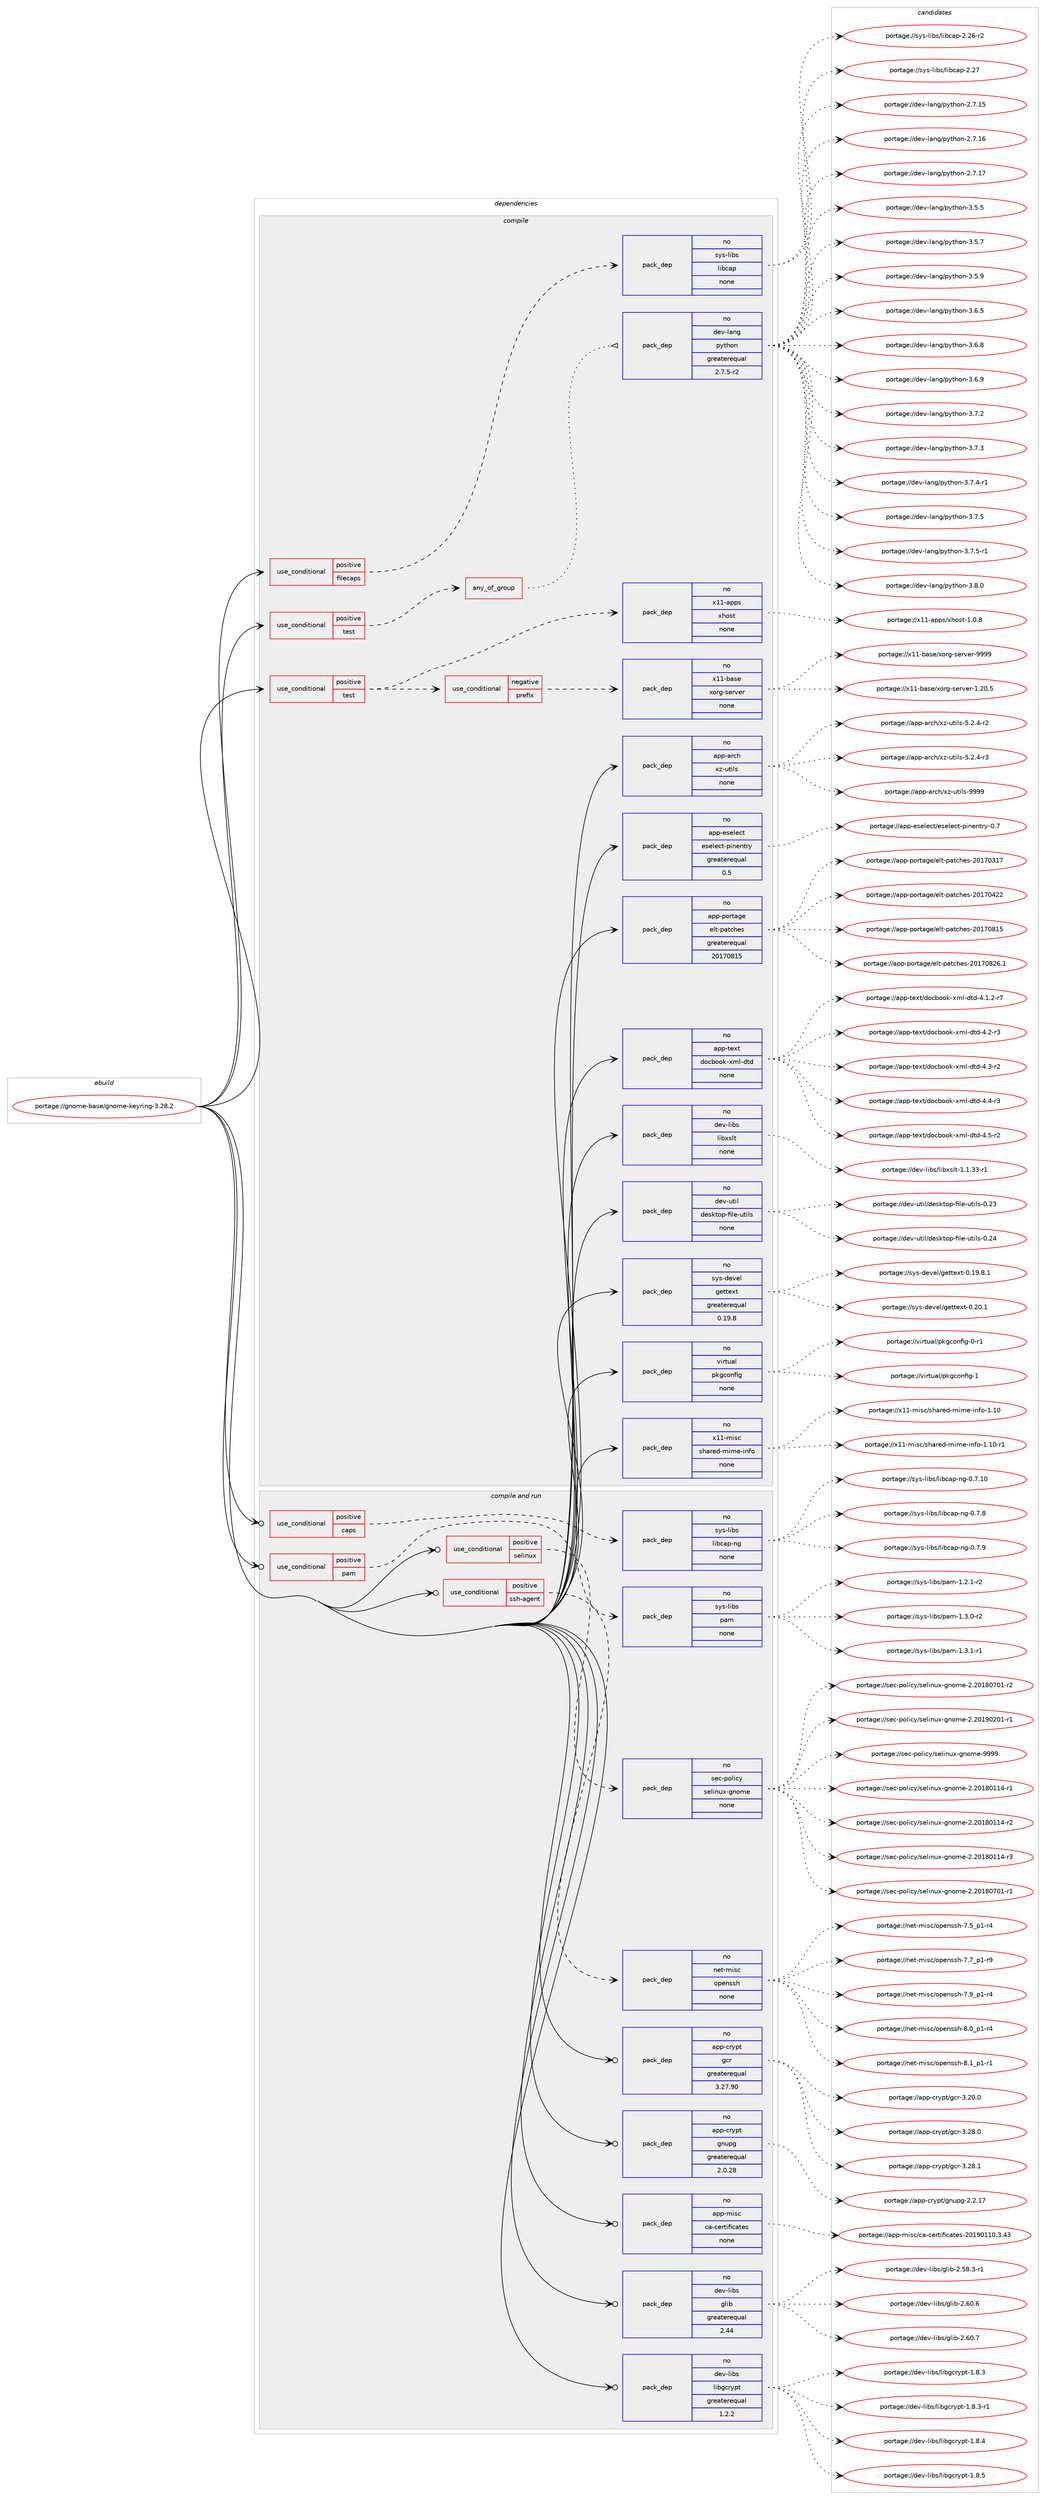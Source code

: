 digraph prolog {

# *************
# Graph options
# *************

newrank=true;
concentrate=true;
compound=true;
graph [rankdir=LR,fontname=Helvetica,fontsize=10,ranksep=1.5];#, ranksep=2.5, nodesep=0.2];
edge  [arrowhead=vee];
node  [fontname=Helvetica,fontsize=10];

# **********
# The ebuild
# **********

subgraph cluster_leftcol {
color=gray;
label=<<i>ebuild</i>>;
id [label="portage://gnome-base/gnome-keyring-3.28.2", color=red, width=4, href="../gnome-base/gnome-keyring-3.28.2.svg"];
}

# ****************
# The dependencies
# ****************

subgraph cluster_midcol {
color=gray;
label=<<i>dependencies</i>>;
subgraph cluster_compile {
fillcolor="#eeeeee";
style=filled;
label=<<i>compile</i>>;
subgraph cond74019 {
dependency278607 [label=<<TABLE BORDER="0" CELLBORDER="1" CELLSPACING="0" CELLPADDING="4"><TR><TD ROWSPAN="3" CELLPADDING="10">use_conditional</TD></TR><TR><TD>positive</TD></TR><TR><TD>filecaps</TD></TR></TABLE>>, shape=none, color=red];
subgraph pack200533 {
dependency278608 [label=<<TABLE BORDER="0" CELLBORDER="1" CELLSPACING="0" CELLPADDING="4" WIDTH="220"><TR><TD ROWSPAN="6" CELLPADDING="30">pack_dep</TD></TR><TR><TD WIDTH="110">no</TD></TR><TR><TD>sys-libs</TD></TR><TR><TD>libcap</TD></TR><TR><TD>none</TD></TR><TR><TD></TD></TR></TABLE>>, shape=none, color=blue];
}
dependency278607:e -> dependency278608:w [weight=20,style="dashed",arrowhead="vee"];
}
id:e -> dependency278607:w [weight=20,style="solid",arrowhead="vee"];
subgraph cond74020 {
dependency278609 [label=<<TABLE BORDER="0" CELLBORDER="1" CELLSPACING="0" CELLPADDING="4"><TR><TD ROWSPAN="3" CELLPADDING="10">use_conditional</TD></TR><TR><TD>positive</TD></TR><TR><TD>test</TD></TR></TABLE>>, shape=none, color=red];
subgraph any3977 {
dependency278610 [label=<<TABLE BORDER="0" CELLBORDER="1" CELLSPACING="0" CELLPADDING="4"><TR><TD CELLPADDING="10">any_of_group</TD></TR></TABLE>>, shape=none, color=red];subgraph pack200534 {
dependency278611 [label=<<TABLE BORDER="0" CELLBORDER="1" CELLSPACING="0" CELLPADDING="4" WIDTH="220"><TR><TD ROWSPAN="6" CELLPADDING="30">pack_dep</TD></TR><TR><TD WIDTH="110">no</TD></TR><TR><TD>dev-lang</TD></TR><TR><TD>python</TD></TR><TR><TD>greaterequal</TD></TR><TR><TD>2.7.5-r2</TD></TR></TABLE>>, shape=none, color=blue];
}
dependency278610:e -> dependency278611:w [weight=20,style="dotted",arrowhead="oinv"];
}
dependency278609:e -> dependency278610:w [weight=20,style="dashed",arrowhead="vee"];
}
id:e -> dependency278609:w [weight=20,style="solid",arrowhead="vee"];
subgraph cond74021 {
dependency278612 [label=<<TABLE BORDER="0" CELLBORDER="1" CELLSPACING="0" CELLPADDING="4"><TR><TD ROWSPAN="3" CELLPADDING="10">use_conditional</TD></TR><TR><TD>positive</TD></TR><TR><TD>test</TD></TR></TABLE>>, shape=none, color=red];
subgraph cond74022 {
dependency278613 [label=<<TABLE BORDER="0" CELLBORDER="1" CELLSPACING="0" CELLPADDING="4"><TR><TD ROWSPAN="3" CELLPADDING="10">use_conditional</TD></TR><TR><TD>negative</TD></TR><TR><TD>prefix</TD></TR></TABLE>>, shape=none, color=red];
subgraph pack200535 {
dependency278614 [label=<<TABLE BORDER="0" CELLBORDER="1" CELLSPACING="0" CELLPADDING="4" WIDTH="220"><TR><TD ROWSPAN="6" CELLPADDING="30">pack_dep</TD></TR><TR><TD WIDTH="110">no</TD></TR><TR><TD>x11-base</TD></TR><TR><TD>xorg-server</TD></TR><TR><TD>none</TD></TR><TR><TD></TD></TR></TABLE>>, shape=none, color=blue];
}
dependency278613:e -> dependency278614:w [weight=20,style="dashed",arrowhead="vee"];
}
dependency278612:e -> dependency278613:w [weight=20,style="dashed",arrowhead="vee"];
subgraph pack200536 {
dependency278615 [label=<<TABLE BORDER="0" CELLBORDER="1" CELLSPACING="0" CELLPADDING="4" WIDTH="220"><TR><TD ROWSPAN="6" CELLPADDING="30">pack_dep</TD></TR><TR><TD WIDTH="110">no</TD></TR><TR><TD>x11-apps</TD></TR><TR><TD>xhost</TD></TR><TR><TD>none</TD></TR><TR><TD></TD></TR></TABLE>>, shape=none, color=blue];
}
dependency278612:e -> dependency278615:w [weight=20,style="dashed",arrowhead="vee"];
}
id:e -> dependency278612:w [weight=20,style="solid",arrowhead="vee"];
subgraph pack200537 {
dependency278616 [label=<<TABLE BORDER="0" CELLBORDER="1" CELLSPACING="0" CELLPADDING="4" WIDTH="220"><TR><TD ROWSPAN="6" CELLPADDING="30">pack_dep</TD></TR><TR><TD WIDTH="110">no</TD></TR><TR><TD>app-arch</TD></TR><TR><TD>xz-utils</TD></TR><TR><TD>none</TD></TR><TR><TD></TD></TR></TABLE>>, shape=none, color=blue];
}
id:e -> dependency278616:w [weight=20,style="solid",arrowhead="vee"];
subgraph pack200538 {
dependency278617 [label=<<TABLE BORDER="0" CELLBORDER="1" CELLSPACING="0" CELLPADDING="4" WIDTH="220"><TR><TD ROWSPAN="6" CELLPADDING="30">pack_dep</TD></TR><TR><TD WIDTH="110">no</TD></TR><TR><TD>app-eselect</TD></TR><TR><TD>eselect-pinentry</TD></TR><TR><TD>greaterequal</TD></TR><TR><TD>0.5</TD></TR></TABLE>>, shape=none, color=blue];
}
id:e -> dependency278617:w [weight=20,style="solid",arrowhead="vee"];
subgraph pack200539 {
dependency278618 [label=<<TABLE BORDER="0" CELLBORDER="1" CELLSPACING="0" CELLPADDING="4" WIDTH="220"><TR><TD ROWSPAN="6" CELLPADDING="30">pack_dep</TD></TR><TR><TD WIDTH="110">no</TD></TR><TR><TD>app-portage</TD></TR><TR><TD>elt-patches</TD></TR><TR><TD>greaterequal</TD></TR><TR><TD>20170815</TD></TR></TABLE>>, shape=none, color=blue];
}
id:e -> dependency278618:w [weight=20,style="solid",arrowhead="vee"];
subgraph pack200540 {
dependency278619 [label=<<TABLE BORDER="0" CELLBORDER="1" CELLSPACING="0" CELLPADDING="4" WIDTH="220"><TR><TD ROWSPAN="6" CELLPADDING="30">pack_dep</TD></TR><TR><TD WIDTH="110">no</TD></TR><TR><TD>app-text</TD></TR><TR><TD>docbook-xml-dtd</TD></TR><TR><TD>none</TD></TR><TR><TD></TD></TR></TABLE>>, shape=none, color=blue];
}
id:e -> dependency278619:w [weight=20,style="solid",arrowhead="vee"];
subgraph pack200541 {
dependency278620 [label=<<TABLE BORDER="0" CELLBORDER="1" CELLSPACING="0" CELLPADDING="4" WIDTH="220"><TR><TD ROWSPAN="6" CELLPADDING="30">pack_dep</TD></TR><TR><TD WIDTH="110">no</TD></TR><TR><TD>dev-libs</TD></TR><TR><TD>libxslt</TD></TR><TR><TD>none</TD></TR><TR><TD></TD></TR></TABLE>>, shape=none, color=blue];
}
id:e -> dependency278620:w [weight=20,style="solid",arrowhead="vee"];
subgraph pack200542 {
dependency278621 [label=<<TABLE BORDER="0" CELLBORDER="1" CELLSPACING="0" CELLPADDING="4" WIDTH="220"><TR><TD ROWSPAN="6" CELLPADDING="30">pack_dep</TD></TR><TR><TD WIDTH="110">no</TD></TR><TR><TD>dev-util</TD></TR><TR><TD>desktop-file-utils</TD></TR><TR><TD>none</TD></TR><TR><TD></TD></TR></TABLE>>, shape=none, color=blue];
}
id:e -> dependency278621:w [weight=20,style="solid",arrowhead="vee"];
subgraph pack200543 {
dependency278622 [label=<<TABLE BORDER="0" CELLBORDER="1" CELLSPACING="0" CELLPADDING="4" WIDTH="220"><TR><TD ROWSPAN="6" CELLPADDING="30">pack_dep</TD></TR><TR><TD WIDTH="110">no</TD></TR><TR><TD>sys-devel</TD></TR><TR><TD>gettext</TD></TR><TR><TD>greaterequal</TD></TR><TR><TD>0.19.8</TD></TR></TABLE>>, shape=none, color=blue];
}
id:e -> dependency278622:w [weight=20,style="solid",arrowhead="vee"];
subgraph pack200544 {
dependency278623 [label=<<TABLE BORDER="0" CELLBORDER="1" CELLSPACING="0" CELLPADDING="4" WIDTH="220"><TR><TD ROWSPAN="6" CELLPADDING="30">pack_dep</TD></TR><TR><TD WIDTH="110">no</TD></TR><TR><TD>virtual</TD></TR><TR><TD>pkgconfig</TD></TR><TR><TD>none</TD></TR><TR><TD></TD></TR></TABLE>>, shape=none, color=blue];
}
id:e -> dependency278623:w [weight=20,style="solid",arrowhead="vee"];
subgraph pack200545 {
dependency278624 [label=<<TABLE BORDER="0" CELLBORDER="1" CELLSPACING="0" CELLPADDING="4" WIDTH="220"><TR><TD ROWSPAN="6" CELLPADDING="30">pack_dep</TD></TR><TR><TD WIDTH="110">no</TD></TR><TR><TD>x11-misc</TD></TR><TR><TD>shared-mime-info</TD></TR><TR><TD>none</TD></TR><TR><TD></TD></TR></TABLE>>, shape=none, color=blue];
}
id:e -> dependency278624:w [weight=20,style="solid",arrowhead="vee"];
}
subgraph cluster_compileandrun {
fillcolor="#eeeeee";
style=filled;
label=<<i>compile and run</i>>;
subgraph cond74023 {
dependency278625 [label=<<TABLE BORDER="0" CELLBORDER="1" CELLSPACING="0" CELLPADDING="4"><TR><TD ROWSPAN="3" CELLPADDING="10">use_conditional</TD></TR><TR><TD>positive</TD></TR><TR><TD>caps</TD></TR></TABLE>>, shape=none, color=red];
subgraph pack200546 {
dependency278626 [label=<<TABLE BORDER="0" CELLBORDER="1" CELLSPACING="0" CELLPADDING="4" WIDTH="220"><TR><TD ROWSPAN="6" CELLPADDING="30">pack_dep</TD></TR><TR><TD WIDTH="110">no</TD></TR><TR><TD>sys-libs</TD></TR><TR><TD>libcap-ng</TD></TR><TR><TD>none</TD></TR><TR><TD></TD></TR></TABLE>>, shape=none, color=blue];
}
dependency278625:e -> dependency278626:w [weight=20,style="dashed",arrowhead="vee"];
}
id:e -> dependency278625:w [weight=20,style="solid",arrowhead="odotvee"];
subgraph cond74024 {
dependency278627 [label=<<TABLE BORDER="0" CELLBORDER="1" CELLSPACING="0" CELLPADDING="4"><TR><TD ROWSPAN="3" CELLPADDING="10">use_conditional</TD></TR><TR><TD>positive</TD></TR><TR><TD>pam</TD></TR></TABLE>>, shape=none, color=red];
subgraph pack200547 {
dependency278628 [label=<<TABLE BORDER="0" CELLBORDER="1" CELLSPACING="0" CELLPADDING="4" WIDTH="220"><TR><TD ROWSPAN="6" CELLPADDING="30">pack_dep</TD></TR><TR><TD WIDTH="110">no</TD></TR><TR><TD>sys-libs</TD></TR><TR><TD>pam</TD></TR><TR><TD>none</TD></TR><TR><TD></TD></TR></TABLE>>, shape=none, color=blue];
}
dependency278627:e -> dependency278628:w [weight=20,style="dashed",arrowhead="vee"];
}
id:e -> dependency278627:w [weight=20,style="solid",arrowhead="odotvee"];
subgraph cond74025 {
dependency278629 [label=<<TABLE BORDER="0" CELLBORDER="1" CELLSPACING="0" CELLPADDING="4"><TR><TD ROWSPAN="3" CELLPADDING="10">use_conditional</TD></TR><TR><TD>positive</TD></TR><TR><TD>selinux</TD></TR></TABLE>>, shape=none, color=red];
subgraph pack200548 {
dependency278630 [label=<<TABLE BORDER="0" CELLBORDER="1" CELLSPACING="0" CELLPADDING="4" WIDTH="220"><TR><TD ROWSPAN="6" CELLPADDING="30">pack_dep</TD></TR><TR><TD WIDTH="110">no</TD></TR><TR><TD>sec-policy</TD></TR><TR><TD>selinux-gnome</TD></TR><TR><TD>none</TD></TR><TR><TD></TD></TR></TABLE>>, shape=none, color=blue];
}
dependency278629:e -> dependency278630:w [weight=20,style="dashed",arrowhead="vee"];
}
id:e -> dependency278629:w [weight=20,style="solid",arrowhead="odotvee"];
subgraph cond74026 {
dependency278631 [label=<<TABLE BORDER="0" CELLBORDER="1" CELLSPACING="0" CELLPADDING="4"><TR><TD ROWSPAN="3" CELLPADDING="10">use_conditional</TD></TR><TR><TD>positive</TD></TR><TR><TD>ssh-agent</TD></TR></TABLE>>, shape=none, color=red];
subgraph pack200549 {
dependency278632 [label=<<TABLE BORDER="0" CELLBORDER="1" CELLSPACING="0" CELLPADDING="4" WIDTH="220"><TR><TD ROWSPAN="6" CELLPADDING="30">pack_dep</TD></TR><TR><TD WIDTH="110">no</TD></TR><TR><TD>net-misc</TD></TR><TR><TD>openssh</TD></TR><TR><TD>none</TD></TR><TR><TD></TD></TR></TABLE>>, shape=none, color=blue];
}
dependency278631:e -> dependency278632:w [weight=20,style="dashed",arrowhead="vee"];
}
id:e -> dependency278631:w [weight=20,style="solid",arrowhead="odotvee"];
subgraph pack200550 {
dependency278633 [label=<<TABLE BORDER="0" CELLBORDER="1" CELLSPACING="0" CELLPADDING="4" WIDTH="220"><TR><TD ROWSPAN="6" CELLPADDING="30">pack_dep</TD></TR><TR><TD WIDTH="110">no</TD></TR><TR><TD>app-crypt</TD></TR><TR><TD>gcr</TD></TR><TR><TD>greaterequal</TD></TR><TR><TD>3.27.90</TD></TR></TABLE>>, shape=none, color=blue];
}
id:e -> dependency278633:w [weight=20,style="solid",arrowhead="odotvee"];
subgraph pack200551 {
dependency278634 [label=<<TABLE BORDER="0" CELLBORDER="1" CELLSPACING="0" CELLPADDING="4" WIDTH="220"><TR><TD ROWSPAN="6" CELLPADDING="30">pack_dep</TD></TR><TR><TD WIDTH="110">no</TD></TR><TR><TD>app-crypt</TD></TR><TR><TD>gnupg</TD></TR><TR><TD>greaterequal</TD></TR><TR><TD>2.0.28</TD></TR></TABLE>>, shape=none, color=blue];
}
id:e -> dependency278634:w [weight=20,style="solid",arrowhead="odotvee"];
subgraph pack200552 {
dependency278635 [label=<<TABLE BORDER="0" CELLBORDER="1" CELLSPACING="0" CELLPADDING="4" WIDTH="220"><TR><TD ROWSPAN="6" CELLPADDING="30">pack_dep</TD></TR><TR><TD WIDTH="110">no</TD></TR><TR><TD>app-misc</TD></TR><TR><TD>ca-certificates</TD></TR><TR><TD>none</TD></TR><TR><TD></TD></TR></TABLE>>, shape=none, color=blue];
}
id:e -> dependency278635:w [weight=20,style="solid",arrowhead="odotvee"];
subgraph pack200553 {
dependency278636 [label=<<TABLE BORDER="0" CELLBORDER="1" CELLSPACING="0" CELLPADDING="4" WIDTH="220"><TR><TD ROWSPAN="6" CELLPADDING="30">pack_dep</TD></TR><TR><TD WIDTH="110">no</TD></TR><TR><TD>dev-libs</TD></TR><TR><TD>glib</TD></TR><TR><TD>greaterequal</TD></TR><TR><TD>2.44</TD></TR></TABLE>>, shape=none, color=blue];
}
id:e -> dependency278636:w [weight=20,style="solid",arrowhead="odotvee"];
subgraph pack200554 {
dependency278637 [label=<<TABLE BORDER="0" CELLBORDER="1" CELLSPACING="0" CELLPADDING="4" WIDTH="220"><TR><TD ROWSPAN="6" CELLPADDING="30">pack_dep</TD></TR><TR><TD WIDTH="110">no</TD></TR><TR><TD>dev-libs</TD></TR><TR><TD>libgcrypt</TD></TR><TR><TD>greaterequal</TD></TR><TR><TD>1.2.2</TD></TR></TABLE>>, shape=none, color=blue];
}
id:e -> dependency278637:w [weight=20,style="solid",arrowhead="odotvee"];
}
subgraph cluster_run {
fillcolor="#eeeeee";
style=filled;
label=<<i>run</i>>;
}
}

# **************
# The candidates
# **************

subgraph cluster_choices {
rank=same;
color=gray;
label=<<i>candidates</i>>;

subgraph choice200533 {
color=black;
nodesep=1;
choiceportage11512111545108105981154710810598999711245504650544511450 [label="portage://sys-libs/libcap-2.26-r2", color=red, width=4,href="../sys-libs/libcap-2.26-r2.svg"];
choiceportage1151211154510810598115471081059899971124550465055 [label="portage://sys-libs/libcap-2.27", color=red, width=4,href="../sys-libs/libcap-2.27.svg"];
dependency278608:e -> choiceportage11512111545108105981154710810598999711245504650544511450:w [style=dotted,weight="100"];
dependency278608:e -> choiceportage1151211154510810598115471081059899971124550465055:w [style=dotted,weight="100"];
}
subgraph choice200534 {
color=black;
nodesep=1;
choiceportage10010111845108971101034711212111610411111045504655464953 [label="portage://dev-lang/python-2.7.15", color=red, width=4,href="../dev-lang/python-2.7.15.svg"];
choiceportage10010111845108971101034711212111610411111045504655464954 [label="portage://dev-lang/python-2.7.16", color=red, width=4,href="../dev-lang/python-2.7.16.svg"];
choiceportage10010111845108971101034711212111610411111045504655464955 [label="portage://dev-lang/python-2.7.17", color=red, width=4,href="../dev-lang/python-2.7.17.svg"];
choiceportage100101118451089711010347112121116104111110455146534653 [label="portage://dev-lang/python-3.5.5", color=red, width=4,href="../dev-lang/python-3.5.5.svg"];
choiceportage100101118451089711010347112121116104111110455146534655 [label="portage://dev-lang/python-3.5.7", color=red, width=4,href="../dev-lang/python-3.5.7.svg"];
choiceportage100101118451089711010347112121116104111110455146534657 [label="portage://dev-lang/python-3.5.9", color=red, width=4,href="../dev-lang/python-3.5.9.svg"];
choiceportage100101118451089711010347112121116104111110455146544653 [label="portage://dev-lang/python-3.6.5", color=red, width=4,href="../dev-lang/python-3.6.5.svg"];
choiceportage100101118451089711010347112121116104111110455146544656 [label="portage://dev-lang/python-3.6.8", color=red, width=4,href="../dev-lang/python-3.6.8.svg"];
choiceportage100101118451089711010347112121116104111110455146544657 [label="portage://dev-lang/python-3.6.9", color=red, width=4,href="../dev-lang/python-3.6.9.svg"];
choiceportage100101118451089711010347112121116104111110455146554650 [label="portage://dev-lang/python-3.7.2", color=red, width=4,href="../dev-lang/python-3.7.2.svg"];
choiceportage100101118451089711010347112121116104111110455146554651 [label="portage://dev-lang/python-3.7.3", color=red, width=4,href="../dev-lang/python-3.7.3.svg"];
choiceportage1001011184510897110103471121211161041111104551465546524511449 [label="portage://dev-lang/python-3.7.4-r1", color=red, width=4,href="../dev-lang/python-3.7.4-r1.svg"];
choiceportage100101118451089711010347112121116104111110455146554653 [label="portage://dev-lang/python-3.7.5", color=red, width=4,href="../dev-lang/python-3.7.5.svg"];
choiceportage1001011184510897110103471121211161041111104551465546534511449 [label="portage://dev-lang/python-3.7.5-r1", color=red, width=4,href="../dev-lang/python-3.7.5-r1.svg"];
choiceportage100101118451089711010347112121116104111110455146564648 [label="portage://dev-lang/python-3.8.0", color=red, width=4,href="../dev-lang/python-3.8.0.svg"];
dependency278611:e -> choiceportage10010111845108971101034711212111610411111045504655464953:w [style=dotted,weight="100"];
dependency278611:e -> choiceportage10010111845108971101034711212111610411111045504655464954:w [style=dotted,weight="100"];
dependency278611:e -> choiceportage10010111845108971101034711212111610411111045504655464955:w [style=dotted,weight="100"];
dependency278611:e -> choiceportage100101118451089711010347112121116104111110455146534653:w [style=dotted,weight="100"];
dependency278611:e -> choiceportage100101118451089711010347112121116104111110455146534655:w [style=dotted,weight="100"];
dependency278611:e -> choiceportage100101118451089711010347112121116104111110455146534657:w [style=dotted,weight="100"];
dependency278611:e -> choiceportage100101118451089711010347112121116104111110455146544653:w [style=dotted,weight="100"];
dependency278611:e -> choiceportage100101118451089711010347112121116104111110455146544656:w [style=dotted,weight="100"];
dependency278611:e -> choiceportage100101118451089711010347112121116104111110455146544657:w [style=dotted,weight="100"];
dependency278611:e -> choiceportage100101118451089711010347112121116104111110455146554650:w [style=dotted,weight="100"];
dependency278611:e -> choiceportage100101118451089711010347112121116104111110455146554651:w [style=dotted,weight="100"];
dependency278611:e -> choiceportage1001011184510897110103471121211161041111104551465546524511449:w [style=dotted,weight="100"];
dependency278611:e -> choiceportage100101118451089711010347112121116104111110455146554653:w [style=dotted,weight="100"];
dependency278611:e -> choiceportage1001011184510897110103471121211161041111104551465546534511449:w [style=dotted,weight="100"];
dependency278611:e -> choiceportage100101118451089711010347112121116104111110455146564648:w [style=dotted,weight="100"];
}
subgraph choice200535 {
color=black;
nodesep=1;
choiceportage1204949459897115101471201111141034511510111411810111445494650484653 [label="portage://x11-base/xorg-server-1.20.5", color=red, width=4,href="../x11-base/xorg-server-1.20.5.svg"];
choiceportage120494945989711510147120111114103451151011141181011144557575757 [label="portage://x11-base/xorg-server-9999", color=red, width=4,href="../x11-base/xorg-server-9999.svg"];
dependency278614:e -> choiceportage1204949459897115101471201111141034511510111411810111445494650484653:w [style=dotted,weight="100"];
dependency278614:e -> choiceportage120494945989711510147120111114103451151011141181011144557575757:w [style=dotted,weight="100"];
}
subgraph choice200536 {
color=black;
nodesep=1;
choiceportage1204949459711211211547120104111115116454946484656 [label="portage://x11-apps/xhost-1.0.8", color=red, width=4,href="../x11-apps/xhost-1.0.8.svg"];
dependency278615:e -> choiceportage1204949459711211211547120104111115116454946484656:w [style=dotted,weight="100"];
}
subgraph choice200537 {
color=black;
nodesep=1;
choiceportage9711211245971149910447120122451171161051081154553465046524511450 [label="portage://app-arch/xz-utils-5.2.4-r2", color=red, width=4,href="../app-arch/xz-utils-5.2.4-r2.svg"];
choiceportage9711211245971149910447120122451171161051081154553465046524511451 [label="portage://app-arch/xz-utils-5.2.4-r3", color=red, width=4,href="../app-arch/xz-utils-5.2.4-r3.svg"];
choiceportage9711211245971149910447120122451171161051081154557575757 [label="portage://app-arch/xz-utils-9999", color=red, width=4,href="../app-arch/xz-utils-9999.svg"];
dependency278616:e -> choiceportage9711211245971149910447120122451171161051081154553465046524511450:w [style=dotted,weight="100"];
dependency278616:e -> choiceportage9711211245971149910447120122451171161051081154553465046524511451:w [style=dotted,weight="100"];
dependency278616:e -> choiceportage9711211245971149910447120122451171161051081154557575757:w [style=dotted,weight="100"];
}
subgraph choice200538 {
color=black;
nodesep=1;
choiceportage97112112451011151011081019911647101115101108101991164511210511010111011611412145484655 [label="portage://app-eselect/eselect-pinentry-0.7", color=red, width=4,href="../app-eselect/eselect-pinentry-0.7.svg"];
dependency278617:e -> choiceportage97112112451011151011081019911647101115101108101991164511210511010111011611412145484655:w [style=dotted,weight="100"];
}
subgraph choice200539 {
color=black;
nodesep=1;
choiceportage97112112451121111141169710310147101108116451129711699104101115455048495548514955 [label="portage://app-portage/elt-patches-20170317", color=red, width=4,href="../app-portage/elt-patches-20170317.svg"];
choiceportage97112112451121111141169710310147101108116451129711699104101115455048495548525050 [label="portage://app-portage/elt-patches-20170422", color=red, width=4,href="../app-portage/elt-patches-20170422.svg"];
choiceportage97112112451121111141169710310147101108116451129711699104101115455048495548564953 [label="portage://app-portage/elt-patches-20170815", color=red, width=4,href="../app-portage/elt-patches-20170815.svg"];
choiceportage971121124511211111411697103101471011081164511297116991041011154550484955485650544649 [label="portage://app-portage/elt-patches-20170826.1", color=red, width=4,href="../app-portage/elt-patches-20170826.1.svg"];
dependency278618:e -> choiceportage97112112451121111141169710310147101108116451129711699104101115455048495548514955:w [style=dotted,weight="100"];
dependency278618:e -> choiceportage97112112451121111141169710310147101108116451129711699104101115455048495548525050:w [style=dotted,weight="100"];
dependency278618:e -> choiceportage97112112451121111141169710310147101108116451129711699104101115455048495548564953:w [style=dotted,weight="100"];
dependency278618:e -> choiceportage971121124511211111411697103101471011081164511297116991041011154550484955485650544649:w [style=dotted,weight="100"];
}
subgraph choice200540 {
color=black;
nodesep=1;
choiceportage971121124511610112011647100111999811111110745120109108451001161004552464946504511455 [label="portage://app-text/docbook-xml-dtd-4.1.2-r7", color=red, width=4,href="../app-text/docbook-xml-dtd-4.1.2-r7.svg"];
choiceportage97112112451161011201164710011199981111111074512010910845100116100455246504511451 [label="portage://app-text/docbook-xml-dtd-4.2-r3", color=red, width=4,href="../app-text/docbook-xml-dtd-4.2-r3.svg"];
choiceportage97112112451161011201164710011199981111111074512010910845100116100455246514511450 [label="portage://app-text/docbook-xml-dtd-4.3-r2", color=red, width=4,href="../app-text/docbook-xml-dtd-4.3-r2.svg"];
choiceportage97112112451161011201164710011199981111111074512010910845100116100455246524511451 [label="portage://app-text/docbook-xml-dtd-4.4-r3", color=red, width=4,href="../app-text/docbook-xml-dtd-4.4-r3.svg"];
choiceportage97112112451161011201164710011199981111111074512010910845100116100455246534511450 [label="portage://app-text/docbook-xml-dtd-4.5-r2", color=red, width=4,href="../app-text/docbook-xml-dtd-4.5-r2.svg"];
dependency278619:e -> choiceportage971121124511610112011647100111999811111110745120109108451001161004552464946504511455:w [style=dotted,weight="100"];
dependency278619:e -> choiceportage97112112451161011201164710011199981111111074512010910845100116100455246504511451:w [style=dotted,weight="100"];
dependency278619:e -> choiceportage97112112451161011201164710011199981111111074512010910845100116100455246514511450:w [style=dotted,weight="100"];
dependency278619:e -> choiceportage97112112451161011201164710011199981111111074512010910845100116100455246524511451:w [style=dotted,weight="100"];
dependency278619:e -> choiceportage97112112451161011201164710011199981111111074512010910845100116100455246534511450:w [style=dotted,weight="100"];
}
subgraph choice200541 {
color=black;
nodesep=1;
choiceportage10010111845108105981154710810598120115108116454946494651514511449 [label="portage://dev-libs/libxslt-1.1.33-r1", color=red, width=4,href="../dev-libs/libxslt-1.1.33-r1.svg"];
dependency278620:e -> choiceportage10010111845108105981154710810598120115108116454946494651514511449:w [style=dotted,weight="100"];
}
subgraph choice200542 {
color=black;
nodesep=1;
choiceportage100101118451171161051084710010111510711611111245102105108101451171161051081154548465051 [label="portage://dev-util/desktop-file-utils-0.23", color=red, width=4,href="../dev-util/desktop-file-utils-0.23.svg"];
choiceportage100101118451171161051084710010111510711611111245102105108101451171161051081154548465052 [label="portage://dev-util/desktop-file-utils-0.24", color=red, width=4,href="../dev-util/desktop-file-utils-0.24.svg"];
dependency278621:e -> choiceportage100101118451171161051084710010111510711611111245102105108101451171161051081154548465051:w [style=dotted,weight="100"];
dependency278621:e -> choiceportage100101118451171161051084710010111510711611111245102105108101451171161051081154548465052:w [style=dotted,weight="100"];
}
subgraph choice200543 {
color=black;
nodesep=1;
choiceportage1151211154510010111810110847103101116116101120116454846495746564649 [label="portage://sys-devel/gettext-0.19.8.1", color=red, width=4,href="../sys-devel/gettext-0.19.8.1.svg"];
choiceportage115121115451001011181011084710310111611610112011645484650484649 [label="portage://sys-devel/gettext-0.20.1", color=red, width=4,href="../sys-devel/gettext-0.20.1.svg"];
dependency278622:e -> choiceportage1151211154510010111810110847103101116116101120116454846495746564649:w [style=dotted,weight="100"];
dependency278622:e -> choiceportage115121115451001011181011084710310111611610112011645484650484649:w [style=dotted,weight="100"];
}
subgraph choice200544 {
color=black;
nodesep=1;
choiceportage11810511411611797108471121071039911111010210510345484511449 [label="portage://virtual/pkgconfig-0-r1", color=red, width=4,href="../virtual/pkgconfig-0-r1.svg"];
choiceportage1181051141161179710847112107103991111101021051034549 [label="portage://virtual/pkgconfig-1", color=red, width=4,href="../virtual/pkgconfig-1.svg"];
dependency278623:e -> choiceportage11810511411611797108471121071039911111010210510345484511449:w [style=dotted,weight="100"];
dependency278623:e -> choiceportage1181051141161179710847112107103991111101021051034549:w [style=dotted,weight="100"];
}
subgraph choice200545 {
color=black;
nodesep=1;
choiceportage12049494510910511599471151049711410110045109105109101451051101021114549464948 [label="portage://x11-misc/shared-mime-info-1.10", color=red, width=4,href="../x11-misc/shared-mime-info-1.10.svg"];
choiceportage120494945109105115994711510497114101100451091051091014510511010211145494649484511449 [label="portage://x11-misc/shared-mime-info-1.10-r1", color=red, width=4,href="../x11-misc/shared-mime-info-1.10-r1.svg"];
dependency278624:e -> choiceportage12049494510910511599471151049711410110045109105109101451051101021114549464948:w [style=dotted,weight="100"];
dependency278624:e -> choiceportage120494945109105115994711510497114101100451091051091014510511010211145494649484511449:w [style=dotted,weight="100"];
}
subgraph choice200546 {
color=black;
nodesep=1;
choiceportage1151211154510810598115471081059899971124511010345484655464948 [label="portage://sys-libs/libcap-ng-0.7.10", color=red, width=4,href="../sys-libs/libcap-ng-0.7.10.svg"];
choiceportage11512111545108105981154710810598999711245110103454846554656 [label="portage://sys-libs/libcap-ng-0.7.8", color=red, width=4,href="../sys-libs/libcap-ng-0.7.8.svg"];
choiceportage11512111545108105981154710810598999711245110103454846554657 [label="portage://sys-libs/libcap-ng-0.7.9", color=red, width=4,href="../sys-libs/libcap-ng-0.7.9.svg"];
dependency278626:e -> choiceportage1151211154510810598115471081059899971124511010345484655464948:w [style=dotted,weight="100"];
dependency278626:e -> choiceportage11512111545108105981154710810598999711245110103454846554656:w [style=dotted,weight="100"];
dependency278626:e -> choiceportage11512111545108105981154710810598999711245110103454846554657:w [style=dotted,weight="100"];
}
subgraph choice200547 {
color=black;
nodesep=1;
choiceportage115121115451081059811547112971094549465046494511450 [label="portage://sys-libs/pam-1.2.1-r2", color=red, width=4,href="../sys-libs/pam-1.2.1-r2.svg"];
choiceportage115121115451081059811547112971094549465146484511450 [label="portage://sys-libs/pam-1.3.0-r2", color=red, width=4,href="../sys-libs/pam-1.3.0-r2.svg"];
choiceportage115121115451081059811547112971094549465146494511449 [label="portage://sys-libs/pam-1.3.1-r1", color=red, width=4,href="../sys-libs/pam-1.3.1-r1.svg"];
dependency278628:e -> choiceportage115121115451081059811547112971094549465046494511450:w [style=dotted,weight="100"];
dependency278628:e -> choiceportage115121115451081059811547112971094549465146484511450:w [style=dotted,weight="100"];
dependency278628:e -> choiceportage115121115451081059811547112971094549465146494511449:w [style=dotted,weight="100"];
}
subgraph choice200548 {
color=black;
nodesep=1;
choiceportage115101994511211110810599121471151011081051101171204510311011110910145504650484956484949524511449 [label="portage://sec-policy/selinux-gnome-2.20180114-r1", color=red, width=4,href="../sec-policy/selinux-gnome-2.20180114-r1.svg"];
choiceportage115101994511211110810599121471151011081051101171204510311011110910145504650484956484949524511450 [label="portage://sec-policy/selinux-gnome-2.20180114-r2", color=red, width=4,href="../sec-policy/selinux-gnome-2.20180114-r2.svg"];
choiceportage115101994511211110810599121471151011081051101171204510311011110910145504650484956484949524511451 [label="portage://sec-policy/selinux-gnome-2.20180114-r3", color=red, width=4,href="../sec-policy/selinux-gnome-2.20180114-r3.svg"];
choiceportage115101994511211110810599121471151011081051101171204510311011110910145504650484956485548494511449 [label="portage://sec-policy/selinux-gnome-2.20180701-r1", color=red, width=4,href="../sec-policy/selinux-gnome-2.20180701-r1.svg"];
choiceportage115101994511211110810599121471151011081051101171204510311011110910145504650484956485548494511450 [label="portage://sec-policy/selinux-gnome-2.20180701-r2", color=red, width=4,href="../sec-policy/selinux-gnome-2.20180701-r2.svg"];
choiceportage115101994511211110810599121471151011081051101171204510311011110910145504650484957485048494511449 [label="portage://sec-policy/selinux-gnome-2.20190201-r1", color=red, width=4,href="../sec-policy/selinux-gnome-2.20190201-r1.svg"];
choiceportage11510199451121111081059912147115101108105110117120451031101111091014557575757 [label="portage://sec-policy/selinux-gnome-9999", color=red, width=4,href="../sec-policy/selinux-gnome-9999.svg"];
dependency278630:e -> choiceportage115101994511211110810599121471151011081051101171204510311011110910145504650484956484949524511449:w [style=dotted,weight="100"];
dependency278630:e -> choiceportage115101994511211110810599121471151011081051101171204510311011110910145504650484956484949524511450:w [style=dotted,weight="100"];
dependency278630:e -> choiceportage115101994511211110810599121471151011081051101171204510311011110910145504650484956484949524511451:w [style=dotted,weight="100"];
dependency278630:e -> choiceportage115101994511211110810599121471151011081051101171204510311011110910145504650484956485548494511449:w [style=dotted,weight="100"];
dependency278630:e -> choiceportage115101994511211110810599121471151011081051101171204510311011110910145504650484956485548494511450:w [style=dotted,weight="100"];
dependency278630:e -> choiceportage115101994511211110810599121471151011081051101171204510311011110910145504650484957485048494511449:w [style=dotted,weight="100"];
dependency278630:e -> choiceportage11510199451121111081059912147115101108105110117120451031101111091014557575757:w [style=dotted,weight="100"];
}
subgraph choice200549 {
color=black;
nodesep=1;
choiceportage1101011164510910511599471111121011101151151044555465395112494511452 [label="portage://net-misc/openssh-7.5_p1-r4", color=red, width=4,href="../net-misc/openssh-7.5_p1-r4.svg"];
choiceportage1101011164510910511599471111121011101151151044555465595112494511457 [label="portage://net-misc/openssh-7.7_p1-r9", color=red, width=4,href="../net-misc/openssh-7.7_p1-r9.svg"];
choiceportage1101011164510910511599471111121011101151151044555465795112494511452 [label="portage://net-misc/openssh-7.9_p1-r4", color=red, width=4,href="../net-misc/openssh-7.9_p1-r4.svg"];
choiceportage1101011164510910511599471111121011101151151044556464895112494511452 [label="portage://net-misc/openssh-8.0_p1-r4", color=red, width=4,href="../net-misc/openssh-8.0_p1-r4.svg"];
choiceportage1101011164510910511599471111121011101151151044556464995112494511449 [label="portage://net-misc/openssh-8.1_p1-r1", color=red, width=4,href="../net-misc/openssh-8.1_p1-r1.svg"];
dependency278632:e -> choiceportage1101011164510910511599471111121011101151151044555465395112494511452:w [style=dotted,weight="100"];
dependency278632:e -> choiceportage1101011164510910511599471111121011101151151044555465595112494511457:w [style=dotted,weight="100"];
dependency278632:e -> choiceportage1101011164510910511599471111121011101151151044555465795112494511452:w [style=dotted,weight="100"];
dependency278632:e -> choiceportage1101011164510910511599471111121011101151151044556464895112494511452:w [style=dotted,weight="100"];
dependency278632:e -> choiceportage1101011164510910511599471111121011101151151044556464995112494511449:w [style=dotted,weight="100"];
}
subgraph choice200550 {
color=black;
nodesep=1;
choiceportage971121124599114121112116471039911445514650484648 [label="portage://app-crypt/gcr-3.20.0", color=red, width=4,href="../app-crypt/gcr-3.20.0.svg"];
choiceportage971121124599114121112116471039911445514650564648 [label="portage://app-crypt/gcr-3.28.0", color=red, width=4,href="../app-crypt/gcr-3.28.0.svg"];
choiceportage971121124599114121112116471039911445514650564649 [label="portage://app-crypt/gcr-3.28.1", color=red, width=4,href="../app-crypt/gcr-3.28.1.svg"];
dependency278633:e -> choiceportage971121124599114121112116471039911445514650484648:w [style=dotted,weight="100"];
dependency278633:e -> choiceportage971121124599114121112116471039911445514650564648:w [style=dotted,weight="100"];
dependency278633:e -> choiceportage971121124599114121112116471039911445514650564649:w [style=dotted,weight="100"];
}
subgraph choice200551 {
color=black;
nodesep=1;
choiceportage9711211245991141211121164710311011711210345504650464955 [label="portage://app-crypt/gnupg-2.2.17", color=red, width=4,href="../app-crypt/gnupg-2.2.17.svg"];
dependency278634:e -> choiceportage9711211245991141211121164710311011711210345504650464955:w [style=dotted,weight="100"];
}
subgraph choice200552 {
color=black;
nodesep=1;
choiceportage971121124510910511599479997459910111411610510210599971161011154550484957484949484651465251 [label="portage://app-misc/ca-certificates-20190110.3.43", color=red, width=4,href="../app-misc/ca-certificates-20190110.3.43.svg"];
dependency278635:e -> choiceportage971121124510910511599479997459910111411610510210599971161011154550484957484949484651465251:w [style=dotted,weight="100"];
}
subgraph choice200553 {
color=black;
nodesep=1;
choiceportage10010111845108105981154710310810598455046535646514511449 [label="portage://dev-libs/glib-2.58.3-r1", color=red, width=4,href="../dev-libs/glib-2.58.3-r1.svg"];
choiceportage1001011184510810598115471031081059845504654484654 [label="portage://dev-libs/glib-2.60.6", color=red, width=4,href="../dev-libs/glib-2.60.6.svg"];
choiceportage1001011184510810598115471031081059845504654484655 [label="portage://dev-libs/glib-2.60.7", color=red, width=4,href="../dev-libs/glib-2.60.7.svg"];
dependency278636:e -> choiceportage10010111845108105981154710310810598455046535646514511449:w [style=dotted,weight="100"];
dependency278636:e -> choiceportage1001011184510810598115471031081059845504654484654:w [style=dotted,weight="100"];
dependency278636:e -> choiceportage1001011184510810598115471031081059845504654484655:w [style=dotted,weight="100"];
}
subgraph choice200554 {
color=black;
nodesep=1;
choiceportage1001011184510810598115471081059810399114121112116454946564651 [label="portage://dev-libs/libgcrypt-1.8.3", color=red, width=4,href="../dev-libs/libgcrypt-1.8.3.svg"];
choiceportage10010111845108105981154710810598103991141211121164549465646514511449 [label="portage://dev-libs/libgcrypt-1.8.3-r1", color=red, width=4,href="../dev-libs/libgcrypt-1.8.3-r1.svg"];
choiceportage1001011184510810598115471081059810399114121112116454946564652 [label="portage://dev-libs/libgcrypt-1.8.4", color=red, width=4,href="../dev-libs/libgcrypt-1.8.4.svg"];
choiceportage1001011184510810598115471081059810399114121112116454946564653 [label="portage://dev-libs/libgcrypt-1.8.5", color=red, width=4,href="../dev-libs/libgcrypt-1.8.5.svg"];
dependency278637:e -> choiceportage1001011184510810598115471081059810399114121112116454946564651:w [style=dotted,weight="100"];
dependency278637:e -> choiceportage10010111845108105981154710810598103991141211121164549465646514511449:w [style=dotted,weight="100"];
dependency278637:e -> choiceportage1001011184510810598115471081059810399114121112116454946564652:w [style=dotted,weight="100"];
dependency278637:e -> choiceportage1001011184510810598115471081059810399114121112116454946564653:w [style=dotted,weight="100"];
}
}

}

